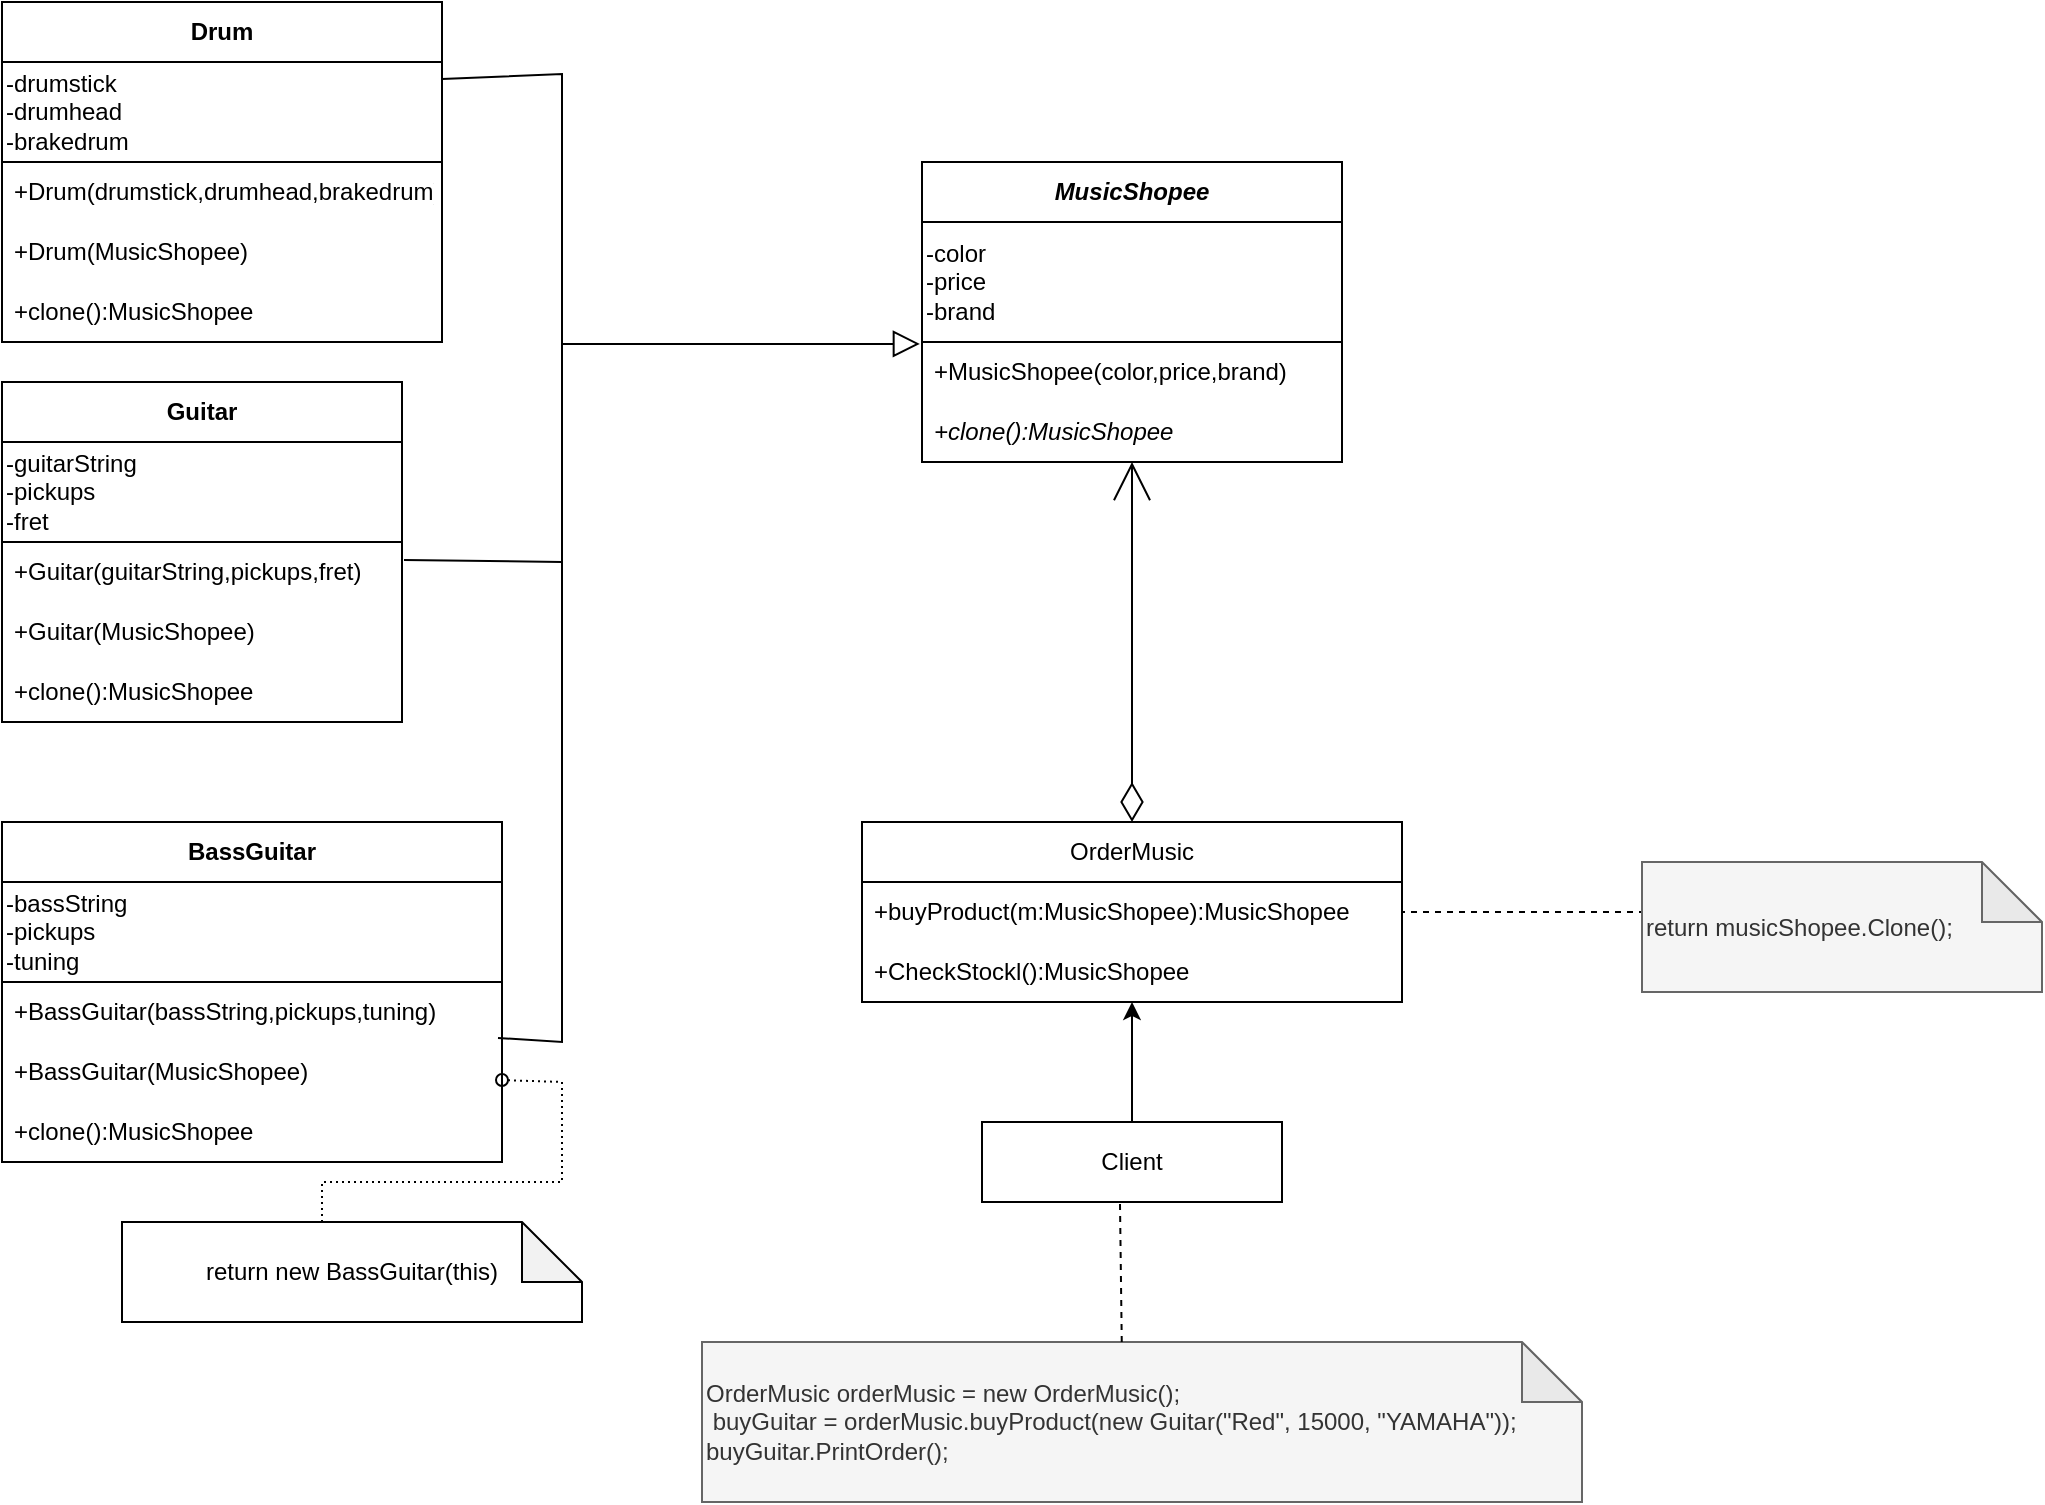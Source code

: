 <mxfile version="21.6.5" type="device">
  <diagram name="Page-1" id="udkBrg2XiQwDzJatd2ej">
    <mxGraphModel dx="724" dy="434" grid="1" gridSize="10" guides="1" tooltips="1" connect="1" arrows="1" fold="1" page="1" pageScale="1" pageWidth="850" pageHeight="1100" math="0" shadow="0">
      <root>
        <mxCell id="0" />
        <mxCell id="1" parent="0" />
        <mxCell id="0J2taYZqLhxap7dWOBqm-1" value="&lt;i&gt;&lt;b&gt;MusicShopee&lt;/b&gt;&lt;/i&gt;" style="swimlane;fontStyle=0;childLayout=stackLayout;horizontal=1;startSize=30;horizontalStack=0;resizeParent=1;resizeParentMax=0;resizeLast=0;collapsible=1;marginBottom=0;whiteSpace=wrap;html=1;" parent="1" vertex="1">
          <mxGeometry x="500" y="200" width="210" height="150" as="geometry" />
        </mxCell>
        <mxCell id="0J2taYZqLhxap7dWOBqm-22" value="-color&lt;br&gt;-price&lt;br&gt;-brand" style="rounded=0;whiteSpace=wrap;html=1;align=left;" parent="0J2taYZqLhxap7dWOBqm-1" vertex="1">
          <mxGeometry y="30" width="210" height="60" as="geometry" />
        </mxCell>
        <mxCell id="pkUiIKS0_ddVOP-A0ey3-1" value="+MusicShopee(color,price,brand)" style="text;strokeColor=none;fillColor=none;align=left;verticalAlign=middle;spacingLeft=4;spacingRight=4;overflow=hidden;points=[[0,0.5],[1,0.5]];portConstraint=eastwest;rotatable=0;whiteSpace=wrap;html=1;" parent="0J2taYZqLhxap7dWOBqm-1" vertex="1">
          <mxGeometry y="90" width="210" height="30" as="geometry" />
        </mxCell>
        <mxCell id="0J2taYZqLhxap7dWOBqm-8" value="&lt;i&gt;+clone():MusicShopee&lt;/i&gt;" style="text;strokeColor=none;fillColor=none;align=left;verticalAlign=middle;spacingLeft=4;spacingRight=4;overflow=hidden;points=[[0,0.5],[1,0.5]];portConstraint=eastwest;rotatable=0;whiteSpace=wrap;html=1;" parent="0J2taYZqLhxap7dWOBqm-1" vertex="1">
          <mxGeometry y="120" width="210" height="30" as="geometry" />
        </mxCell>
        <mxCell id="0J2taYZqLhxap7dWOBqm-10" value="&lt;b&gt;Guitar&lt;/b&gt;" style="swimlane;fontStyle=0;childLayout=stackLayout;horizontal=1;startSize=30;horizontalStack=0;resizeParent=1;resizeParentMax=0;resizeLast=0;collapsible=1;marginBottom=0;whiteSpace=wrap;html=1;" parent="1" vertex="1">
          <mxGeometry x="40" y="310" width="200" height="170" as="geometry" />
        </mxCell>
        <mxCell id="pkUiIKS0_ddVOP-A0ey3-8" value="-guitarString&lt;br style=&quot;border-color: var(--border-color);&quot;&gt;-pickups&lt;br&gt;-fret" style="rounded=0;whiteSpace=wrap;html=1;align=left;" parent="0J2taYZqLhxap7dWOBqm-10" vertex="1">
          <mxGeometry y="30" width="200" height="50" as="geometry" />
        </mxCell>
        <mxCell id="0J2taYZqLhxap7dWOBqm-12" value="+Guitar(guitarString,pickups,fret)" style="text;strokeColor=none;fillColor=none;align=left;verticalAlign=middle;spacingLeft=4;spacingRight=4;overflow=hidden;points=[[0,0.5],[1,0.5]];portConstraint=eastwest;rotatable=0;whiteSpace=wrap;html=1;" parent="0J2taYZqLhxap7dWOBqm-10" vertex="1">
          <mxGeometry y="80" width="200" height="30" as="geometry" />
        </mxCell>
        <mxCell id="0J2taYZqLhxap7dWOBqm-13" value="+Guitar(MusicShopee)" style="text;strokeColor=none;fillColor=none;align=left;verticalAlign=middle;spacingLeft=4;spacingRight=4;overflow=hidden;points=[[0,0.5],[1,0.5]];portConstraint=eastwest;rotatable=0;whiteSpace=wrap;html=1;" parent="0J2taYZqLhxap7dWOBqm-10" vertex="1">
          <mxGeometry y="110" width="200" height="30" as="geometry" />
        </mxCell>
        <mxCell id="nxuX-JwHPDN-3KL5uYos-1" value="+clone():MusicShopee" style="text;strokeColor=none;fillColor=none;align=left;verticalAlign=middle;spacingLeft=4;spacingRight=4;overflow=hidden;points=[[0,0.5],[1,0.5]];portConstraint=eastwest;rotatable=0;whiteSpace=wrap;html=1;" parent="0J2taYZqLhxap7dWOBqm-10" vertex="1">
          <mxGeometry y="140" width="200" height="30" as="geometry" />
        </mxCell>
        <mxCell id="0J2taYZqLhxap7dWOBqm-14" value="&lt;b&gt;BassGuitar&lt;/b&gt;" style="swimlane;fontStyle=0;childLayout=stackLayout;horizontal=1;startSize=30;horizontalStack=0;resizeParent=1;resizeParentMax=0;resizeLast=0;collapsible=1;marginBottom=0;whiteSpace=wrap;html=1;" parent="1" vertex="1">
          <mxGeometry x="40" y="530" width="250" height="170" as="geometry" />
        </mxCell>
        <mxCell id="pkUiIKS0_ddVOP-A0ey3-11" value="-bassString&lt;br style=&quot;border-color: var(--border-color);&quot;&gt;-pickups&lt;br&gt;-tuning&amp;nbsp;" style="rounded=0;whiteSpace=wrap;html=1;align=left;" parent="0J2taYZqLhxap7dWOBqm-14" vertex="1">
          <mxGeometry y="30" width="250" height="50" as="geometry" />
        </mxCell>
        <mxCell id="nxuX-JwHPDN-3KL5uYos-3" value="+BassGuitar(bassString,pickups,tuning)" style="text;strokeColor=none;fillColor=none;align=left;verticalAlign=middle;spacingLeft=4;spacingRight=4;overflow=hidden;points=[[0,0.5],[1,0.5]];portConstraint=eastwest;rotatable=0;whiteSpace=wrap;html=1;" parent="0J2taYZqLhxap7dWOBqm-14" vertex="1">
          <mxGeometry y="80" width="250" height="30" as="geometry" />
        </mxCell>
        <mxCell id="nxuX-JwHPDN-3KL5uYos-4" value="+BassGuitar(MusicShopee)" style="text;strokeColor=none;fillColor=none;align=left;verticalAlign=middle;spacingLeft=4;spacingRight=4;overflow=hidden;points=[[0,0.5],[1,0.5]];portConstraint=eastwest;rotatable=0;whiteSpace=wrap;html=1;" parent="0J2taYZqLhxap7dWOBqm-14" vertex="1">
          <mxGeometry y="110" width="250" height="30" as="geometry" />
        </mxCell>
        <mxCell id="nxuX-JwHPDN-3KL5uYos-2" value="+clone():MusicShopee" style="text;strokeColor=none;fillColor=none;align=left;verticalAlign=middle;spacingLeft=4;spacingRight=4;overflow=hidden;points=[[0,0.5],[1,0.5]];portConstraint=eastwest;rotatable=0;whiteSpace=wrap;html=1;" parent="0J2taYZqLhxap7dWOBqm-14" vertex="1">
          <mxGeometry y="140" width="250" height="30" as="geometry" />
        </mxCell>
        <mxCell id="0J2taYZqLhxap7dWOBqm-18" value="OrderMusic" style="swimlane;fontStyle=0;childLayout=stackLayout;horizontal=1;startSize=30;horizontalStack=0;resizeParent=1;resizeParentMax=0;resizeLast=0;collapsible=1;marginBottom=0;whiteSpace=wrap;html=1;" parent="1" vertex="1">
          <mxGeometry x="470" y="530" width="270" height="90" as="geometry" />
        </mxCell>
        <mxCell id="0J2taYZqLhxap7dWOBqm-19" value="+buyProduct(m:MusicShopee):MusicShopee" style="text;strokeColor=none;fillColor=none;align=left;verticalAlign=middle;spacingLeft=4;spacingRight=4;overflow=hidden;points=[[0,0.5],[1,0.5]];portConstraint=eastwest;rotatable=0;whiteSpace=wrap;html=1;" parent="0J2taYZqLhxap7dWOBqm-18" vertex="1">
          <mxGeometry y="30" width="270" height="30" as="geometry" />
        </mxCell>
        <mxCell id="0J2taYZqLhxap7dWOBqm-21" value="+CheckStockl():MusicShopee" style="text;strokeColor=none;fillColor=none;align=left;verticalAlign=middle;spacingLeft=4;spacingRight=4;overflow=hidden;points=[[0,0.5],[1,0.5]];portConstraint=eastwest;rotatable=0;whiteSpace=wrap;html=1;" parent="0J2taYZqLhxap7dWOBqm-18" vertex="1">
          <mxGeometry y="60" width="270" height="30" as="geometry" />
        </mxCell>
        <mxCell id="pkUiIKS0_ddVOP-A0ey3-4" value="&lt;b&gt;Drum&lt;/b&gt;" style="swimlane;fontStyle=0;childLayout=stackLayout;horizontal=1;startSize=30;horizontalStack=0;resizeParent=1;resizeParentMax=0;resizeLast=0;collapsible=1;marginBottom=0;whiteSpace=wrap;html=1;" parent="1" vertex="1">
          <mxGeometry x="40" y="120" width="220" height="170" as="geometry" />
        </mxCell>
        <mxCell id="pkUiIKS0_ddVOP-A0ey3-9" value="-drumstick&lt;br style=&quot;border-color: var(--border-color);&quot;&gt;-drumhead&lt;br&gt;-brakedrum" style="rounded=0;whiteSpace=wrap;html=1;align=left;" parent="pkUiIKS0_ddVOP-A0ey3-4" vertex="1">
          <mxGeometry y="30" width="220" height="50" as="geometry" />
        </mxCell>
        <mxCell id="nxuX-JwHPDN-3KL5uYos-5" value="+Drum(drumstick,drumhead,brakedrum)" style="text;strokeColor=none;fillColor=none;align=left;verticalAlign=middle;spacingLeft=4;spacingRight=4;overflow=hidden;points=[[0,0.5],[1,0.5]];portConstraint=eastwest;rotatable=0;whiteSpace=wrap;html=1;" parent="pkUiIKS0_ddVOP-A0ey3-4" vertex="1">
          <mxGeometry y="80" width="220" height="30" as="geometry" />
        </mxCell>
        <mxCell id="nxuX-JwHPDN-3KL5uYos-8" value="+Drum(MusicShopee)" style="text;strokeColor=none;fillColor=none;align=left;verticalAlign=middle;spacingLeft=4;spacingRight=4;overflow=hidden;points=[[0,0.5],[1,0.5]];portConstraint=eastwest;rotatable=0;whiteSpace=wrap;html=1;" parent="pkUiIKS0_ddVOP-A0ey3-4" vertex="1">
          <mxGeometry y="110" width="220" height="30" as="geometry" />
        </mxCell>
        <mxCell id="nxuX-JwHPDN-3KL5uYos-9" value="+clone():MusicShopee" style="text;strokeColor=none;fillColor=none;align=left;verticalAlign=middle;spacingLeft=4;spacingRight=4;overflow=hidden;points=[[0,0.5],[1,0.5]];portConstraint=eastwest;rotatable=0;whiteSpace=wrap;html=1;" parent="pkUiIKS0_ddVOP-A0ey3-4" vertex="1">
          <mxGeometry y="140" width="220" height="30" as="geometry" />
        </mxCell>
        <mxCell id="kqhFDpYRaz31PGQgXXwV-1" value="" style="endArrow=block;html=1;rounded=0;entryX=-0.005;entryY=0.033;entryDx=0;entryDy=0;entryPerimeter=0;endFill=0;endSize=11;" parent="1" target="pkUiIKS0_ddVOP-A0ey3-1" edge="1">
          <mxGeometry width="50" height="50" relative="1" as="geometry">
            <mxPoint x="320" y="291" as="sourcePoint" />
            <mxPoint x="420" y="370" as="targetPoint" />
          </mxGeometry>
        </mxCell>
        <mxCell id="kqhFDpYRaz31PGQgXXwV-2" value="" style="endArrow=none;html=1;rounded=0;entryX=1;entryY=0.25;entryDx=0;entryDy=0;exitX=0.992;exitY=-0.067;exitDx=0;exitDy=0;exitPerimeter=0;" parent="1" source="nxuX-JwHPDN-3KL5uYos-4" edge="1">
          <mxGeometry width="50" height="50" relative="1" as="geometry">
            <mxPoint x="279" y="634" as="sourcePoint" />
            <mxPoint x="260" y="158.51" as="targetPoint" />
            <Array as="points">
              <mxPoint x="320" y="640" />
              <mxPoint x="320" y="156.01" />
            </Array>
          </mxGeometry>
        </mxCell>
        <mxCell id="kqhFDpYRaz31PGQgXXwV-5" value="" style="endArrow=none;html=1;rounded=0;exitX=1.005;exitY=0.3;exitDx=0;exitDy=0;exitPerimeter=0;" parent="1" source="0J2taYZqLhxap7dWOBqm-12" edge="1">
          <mxGeometry width="50" height="50" relative="1" as="geometry">
            <mxPoint x="270" y="440" as="sourcePoint" />
            <mxPoint x="320" y="400" as="targetPoint" />
          </mxGeometry>
        </mxCell>
        <mxCell id="kqhFDpYRaz31PGQgXXwV-7" value="" style="endArrow=open;html=1;rounded=0;endFill=0;startSize=17;endSize=17;startArrow=diamondThin;startFill=0;" parent="1" source="0J2taYZqLhxap7dWOBqm-18" target="0J2taYZqLhxap7dWOBqm-8" edge="1">
          <mxGeometry width="50" height="50" relative="1" as="geometry">
            <mxPoint x="450" y="490" as="sourcePoint" />
            <mxPoint x="500" y="440" as="targetPoint" />
          </mxGeometry>
        </mxCell>
        <mxCell id="kqhFDpYRaz31PGQgXXwV-8" value="return new BassGuitar(this)" style="shape=note;whiteSpace=wrap;html=1;backgroundOutline=1;darkOpacity=0.05;" parent="1" vertex="1">
          <mxGeometry x="100" y="730" width="230" height="50" as="geometry" />
        </mxCell>
        <mxCell id="kqhFDpYRaz31PGQgXXwV-10" value="" style="endArrow=oval;html=1;rounded=0;endFill=0;exitX=0;exitY=0;exitDx=100;exitDy=0;exitPerimeter=0;dashed=1;dashPattern=1 2;" parent="1" source="kqhFDpYRaz31PGQgXXwV-8" target="nxuX-JwHPDN-3KL5uYos-4" edge="1">
          <mxGeometry width="50" height="50" relative="1" as="geometry">
            <mxPoint x="220" y="850" as="sourcePoint" />
            <mxPoint x="270" y="800" as="targetPoint" />
            <Array as="points">
              <mxPoint x="200" y="710" />
              <mxPoint x="320" y="710" />
              <mxPoint x="320" y="660" />
            </Array>
          </mxGeometry>
        </mxCell>
        <mxCell id="kqhFDpYRaz31PGQgXXwV-12" value="" style="edgeStyle=orthogonalEdgeStyle;rounded=0;orthogonalLoop=1;jettySize=auto;html=1;" parent="1" source="kqhFDpYRaz31PGQgXXwV-11" target="0J2taYZqLhxap7dWOBqm-21" edge="1">
          <mxGeometry relative="1" as="geometry">
            <Array as="points">
              <mxPoint x="605" y="630" />
              <mxPoint x="605" y="630" />
            </Array>
          </mxGeometry>
        </mxCell>
        <mxCell id="kqhFDpYRaz31PGQgXXwV-11" value="Client" style="rounded=0;whiteSpace=wrap;html=1;" parent="1" vertex="1">
          <mxGeometry x="530" y="680" width="150" height="40" as="geometry" />
        </mxCell>
        <mxCell id="Lrok3qd7rUkMPT2MjXyV-5" style="edgeStyle=orthogonalEdgeStyle;rounded=0;orthogonalLoop=1;jettySize=auto;html=1;entryX=1;entryY=0.5;entryDx=0;entryDy=0;exitX=0;exitY=0.5;exitDx=0;exitDy=0;exitPerimeter=0;endArrow=none;endFill=0;dashed=1;" edge="1" parent="1" source="Lrok3qd7rUkMPT2MjXyV-3" target="0J2taYZqLhxap7dWOBqm-19">
          <mxGeometry relative="1" as="geometry">
            <Array as="points">
              <mxPoint x="860" y="575" />
            </Array>
          </mxGeometry>
        </mxCell>
        <mxCell id="kqhFDpYRaz31PGQgXXwV-13" value="OrderMusic orderMusic = new OrderMusic();&lt;br&gt;&lt;div&gt;&amp;nbsp;buyGuitar = orderMusic.buyProduct(new Guitar(&quot;Red&quot;, 15000, &quot;YAMAHA&quot;));&lt;/div&gt;&lt;div&gt;buyGuitar.PrintOrder();&lt;/div&gt;" style="shape=note;whiteSpace=wrap;html=1;backgroundOutline=1;darkOpacity=0.05;align=left;fillColor=#f5f5f5;fontColor=#333333;strokeColor=#666666;" parent="1" vertex="1">
          <mxGeometry x="390" y="790" width="440" height="80" as="geometry" />
        </mxCell>
        <mxCell id="kqhFDpYRaz31PGQgXXwV-14" value="" style="endArrow=none;html=1;rounded=0;dashed=1;exitX=0.477;exitY=0;exitDx=0;exitDy=0;exitPerimeter=0;entryX=0.46;entryY=1.025;entryDx=0;entryDy=0;entryPerimeter=0;" parent="1" source="kqhFDpYRaz31PGQgXXwV-13" target="kqhFDpYRaz31PGQgXXwV-11" edge="1">
          <mxGeometry width="50" height="50" relative="1" as="geometry">
            <mxPoint x="560" y="800" as="sourcePoint" />
            <mxPoint x="610" y="750" as="targetPoint" />
          </mxGeometry>
        </mxCell>
        <mxCell id="Lrok3qd7rUkMPT2MjXyV-3" value="return musicShopee.Clone();" style="shape=note;whiteSpace=wrap;html=1;backgroundOutline=1;darkOpacity=0.05;align=left;fillColor=#f5f5f5;fontColor=#333333;strokeColor=#666666;" vertex="1" parent="1">
          <mxGeometry x="860" y="550" width="200" height="65" as="geometry" />
        </mxCell>
      </root>
    </mxGraphModel>
  </diagram>
</mxfile>
